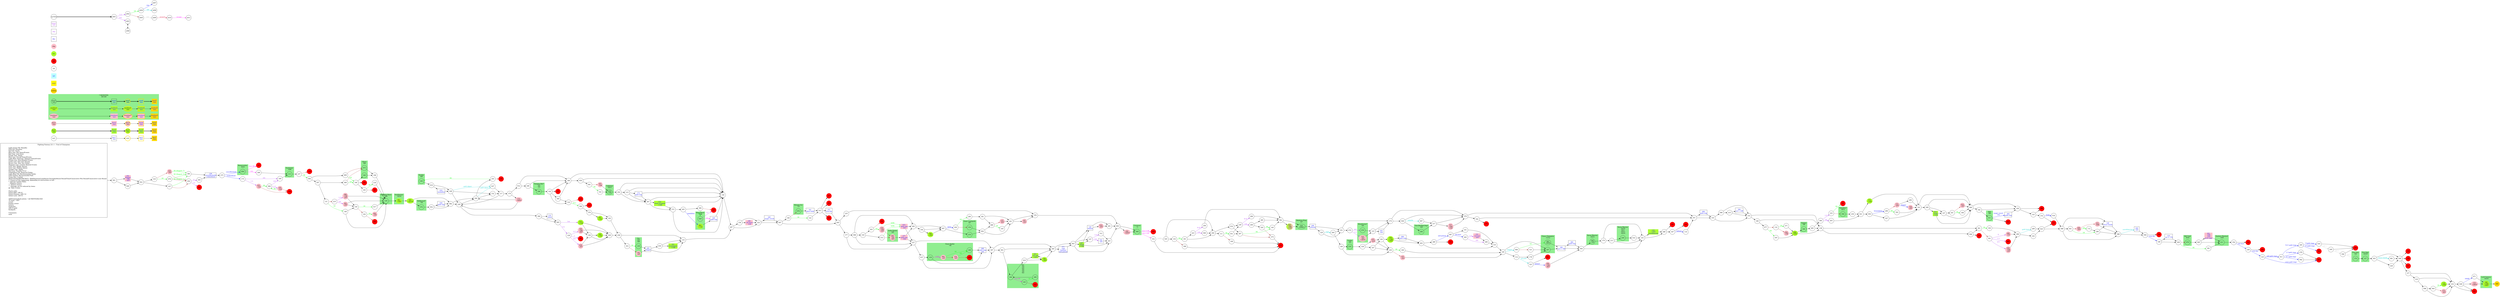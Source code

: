digraph {
	// graph defaults
	rankdir=LR
	mclimit=50
	nodesep=.3 // changes horizontal separation of nodes
	ranksep=.4 // changes vertical separation of nodes
	node [height=.7
		width=.7
		shape=ellipse
		margin=0]
	edge[weight=5]

	// a box for a graph label
	// note that you can override the defaults set above
	title [label = "Fighting Fantasy 21/--/--: Trial of Champions\n\n \
		Light Green Fill: Benefits\l \
		Pink Fill: Penalties\l \
		Red Fill: Death\l \
		Blue Text: Key Items/Events\l \
		Red Text: Lost Items\l \
		Purple Text: Shops\l \
		Blue Line: Forced Items/Events\l \
		Light Blue Text/Line: Optional Items/Events\l \
		Purple Line: Dice Related Events\l \
		Green Line: Stat Test Passed\l \
		Brown Line: Stat Test Failed\l \
		Magenta Line: Combat Related Events\l \
		Grey Text: Riddle Answer\l \
		Grey Line: Hidden Option\l \
		Orange Line: Spells\l \
		Red Line: Possible Error\l \
		Gold/Yellow Fill: Required Nodes\l \
		Light Blue Fill: Recommended Nodes\l \
		Gold Outline: Recommended Path\l \
		Green Box: Combat\l \
		SK/ST/LK/AS/AR/TM/CW/CL: Skill/Stamina/Luck/Attack Strength/Attack Round/Time/Consecutive Win Round/Consecutive Lose Round\l \
		?: Chance of this happening, depending on instructions in text\l \
		*: Special Combat Rules\l \
		-: Negative Status\l \
		+: Positive Status\l \
		^: Damage can be reduced by items\l \
		@: Take 2 items\l\l \
		Starts with:\l \
		Initial Skill: 1d6+6\l \
		Initial Stamina: 2d6+12\l \
		Initial Luck: 1d6+6\l\l \
		skill/stamina/luck potion: +all SK/ST/LK&1ILK\l \
		10 meal: +4ST\l \
		sword\l \
		leather armor\l \
		lantern\l \
		tinderbox\l \
		2d6+6 gold\l \
		backpack\l\l \
		Comments:\l \
		none\l \
		"
		shape = "box"
		margin = 0.1]

	subgraph Required {
		node [style = "filled" color = "gold" fillcolor = "gold" fontcolor = "blue" shape = "rect"]
		key3
		boo5
		dam5
		monboo5
		mondam5
		mon5
		ending [fontcolor = "black" shape = "octagon"]
		400 [fontcolor = "black" shape = "octagon"]
	}

	subgraph Required2 {
		node [style = "filled" color = "#FFF700" fillcolor = "#FFF700" fontcolor = "blue" shape = "rect"]
		req2
	}

	subgraph Recommended {
		node [penwidth = 3 color = "gold"]
		txt2
		key2 [shape = "rect" fontcolor = "blue"]
		boo3 [style = "filled" fillcolor = "greenyellow"]
		boo4 [style = "filled" fillcolor = "greenyellow"]
		dam3 [style = "filled" fillcolor = "pink"]
		dam4 [style = "filled" fillcolor = "pink"]
		monboo3 [style = "filled" fillcolor = "greenyellow"]
		monboo4 [style = "filled" fillcolor = "greenyellow"]
		mondam3 [style = "filled" fillcolor = "pink"]
		mondam4 [style = "filled" fillcolor = "pink"]
		mon3
		mon4
	}
	
	subgraph Optional {
		node [style = "filled" color = "paleturquoise1" fillcolor = "paleturquoise1" fontcolor = "blue" shape = "rect"]
		opt
	}

	subgraph Combat {
		style = "filled" color = "palegreen2"
		subgraph cluster_MONSTER {
			label = "? MONSTER\n 0/0 0/0"
			mon1 [label = "\N\n text"]
			mon2 [shape = "rect" fontcolor = "blue" label = "\N\n text"]
			mon3 [label = "\N\n text"]
			mon4 [shape = "rect" fontcolor = "blue" label = "\N\n text"]
			mon5 [shape = "rect" fontcolor = "blue" label = "\N\n text"]
			monboo1 [style = "filled" color = "greenyellow" label = "\N\n text"]
			monboo2 [shape = "rect" style = "filled" color = "greenyellow" fontcolor = "blue" label = "\N\n text"]
			monboo3 [label = "\N\n text"]
			monboo4 [shape = "rect" fontcolor = "blue" label = "\N\n text"]
			monboo5 [shape = "rect" fontcolor = "blue" label = "\N\n text"]
			mondam1 [style = "filled" color = "pink" label = "\N\n text"]
			mondam2 [shape = "rect" style = "filled" color = "pink" fontcolor = "blue" label = "\N\n text"]
			mondam3 [label = "\N\n text"]
			mondam4 [shape = "rect" fontcolor = "blue" label = "\N\n text"]
			mondam5 [shape = "rect" fontcolor = "blue" label = "\N\n text"]
		}
		
		subgraph cluster_BONECRUSHER {
			label = "Bonecrusher\n 9/10"
			056
		}
		
		subgraph cluster_EASTERNER {
			label = "Easterner\n 10/8"
			113
		}
		
		subgraph cluster_SLAVE {
			label = "Slave\n 9/8"
			073
			349
		}

		subgraph cluster_FIGHTING_SLAVE {
			label = "Fighting Slave\n 8/8"
			120
		}
		
		subgraph cluster_SOUTHERNER {
			label = "Southerner\n 10/10"
			061 [style = "filled" color = "greenyellow" label = "\N\n +4ST"]
		}
		
		subgraph cluster_HELLHOUND {
			label = "Hellhound*\n 7/6"
			374
		}
		
		subgraph cluster_ORC {
			label = "Orc\n 6/5\n 6/6"
			139
			192 [style = "filled" color = "pink" label = "\N\n -2ST"]
		}
		
		subgraph cluster_MUTANT_ORC {
			label = "Mutant Orc\n 7/7"
			076
		}
		
		subgraph cluster_CAVEMAN {
			label = "Caveman\n 7/-"
			369
		}
		
		subgraph cluster_LICHE_QUEEN {
			label = "Liche Queen\n 9/9"
			080 [style = "filled" color = "pink" label = "\N\n -3AT\n -4ST"]
		}
		
		subgraph cluster_GIANT_SPIDER {
			label = "Giant Spider\n 7/8"
			118
			064 [style = "filled" color = "pink" label = "\N\n -2ST"]
			254 [style = "filled" color = "pink" label = "\N\n -2ST"]
			108
			293 [style = "filled" color = "red"]
		}
		
		subgraph cluster_RAT {
			label = "Rat\n 3/2\n 2/2\n 3/2\n 3/2\n 4/2"
			146
			165
			389
			322 [style = "filled" color = "red"]
		}
		
		subgraph cluster_GIANT_CENTIPEDE {
			label = "Giant Centipede\n 9/7"
			154
			270
		}
		
		subgraph cluster_STRIDER {
			label = "Strider\n 9/9"
			100
		}

		subgraph cluster_VAMPIRE_BAT {
			label = "Vampire Bat*\n 5/5\n 5/4"
			186
		}
		
		subgraph cluster_COLDCLAW {
			label = "Coldclaw\n 10/11"
			219 [label = "\N\n -1AT"]
		}
		
		subgraph cluster_BONE_DEVIL {
			label = "Bone Devil\n 10/8"
			029
			063 [style = "filled" color = "greenyellow" label = "\N\n +1LK"]
		}
		
		subgraph cluster_SKELETON_KING {
			label = "Skeleton King\n 9/7"
			329 [label = "\N\n -1DMG?"]
		}
		
		subgraph cluster_TUSKER {
			label = "Tusker\n 6/6"
			279
		}
		
		subgraph cluster_CHAOS_CHAMPION {
			label = "Chaos Champion\n 11/12"
			247
			383 [label = "\N\n -2EST"]
		}
		
		subgraph cluster_XOROA_WARRIOR {
			label = "Xoroa Warrior\n 10/11"
			340 [label = "\N\n -1AT"]
		}
		
		subgraph cluster_XOROA_WARRIOR_2 {
			label = "Xoroa Warrior\n 10/10\n 9/11\n 10/11\n 10/10"
			259
		}
		
		subgraph cluster_TONGUE {
			label = "Tongue\n 5/6"
			306
		}
		
		subgraph cluster_TENTALLUS {
			label = "Tentallus*\n 8/12"
			356
		}
		
		subgraph cluster_IDOL {
			label = "Idol\n 9/6"
			311
		}
		
		subgraph cluster_HILL_TROLL {
			label = "Hill Troll\n 9/10"
			079
		}
		
		subgraph cluster_EASTERN_WARLORD {
			label = "Eastern Warlord\n 10/9"
			211
		}
		
		subgraph cluster_FIRE_IMP {
			label = "Fire Imp\n 9/4"
			176
		}
		
		subgraph cluster_FIRE_DEMON {
			label = "Fire Imp\n 10/10"
			127
		}
		
		subgraph cluster_LORD_CARNUSS {
			label = "Lord Carnuss\n 10/10"
			188 [style = "filled" color = "greenyellow" label = "\N\n +2SK\n +6ST"]
		}
		
		subgraph cluster_BLOODWORM {
			label = "Bloodworm*\n 4/4"
			234
			325 [style = "filled" color = "pink" label = "\N\n -2ST\n +2EST"]
		}
		
		subgraph cluster_TWO_HEADED_DOG {
			label = "Two-Headed Dog*\n 6/5"
			294
		}
		
		cbt
	}

	subgraph Death {
		node [style = "filled" color = "red"]
		ddt
		024
		055
		054
		062
		072
		083
		084
		086
		099
		101
		116
		158
		171
		185
		191
		207
		224
		226
		231
		242
		257
		265
		266
		276
		283
		286
		291
		293
		302
		316
		322
		324
		330
		334
		338
		343
		367
		382
		386
		387
		392
		396
	}

	subgraph Boost {
		node [style = "filled" color = "greenyellow"]
		bst
		boo1 [label = "\N\n text"]
		boo2 [shape = "rect" fontcolor = "blue" label = "\N\n text"]
		boo3 [label = "\N\n text"]
		boo4 [shape = "rect" fontcolor = "blue" label = "\N\n text"]
		boo5 [shape = "rect" fontcolor = "blue" label = "\N\n text"]
		008 [label = "\N\n +6ST"]
		053 [shape = "rect" fontcolor = "blue" label = "\N\n cloak\n +1LK"]
		057 [shape = "rect" fontcolor = "blue" label = "\N\n iron file\n +2ST"]
		095 [color = "greenyellow:pink" label = "\N\n -2SK\n +1ST"]
		097 [label = "\N\n +4ST"]
		119 [shape = "rect" fontcolor = "blue" label = "\N\n +2ST\n nuts&barries"]
		135 [label = "\N\n +4ST"]
		184 [label = "\N\n +4ST"]
		187 [shape = "rect" fontcolor = "blue" label = "\N\n shield\n +1SK"]
		233 [shape = "rect" fontcolor = "blue" label = "\N\n boots of speed\n +1SK"]
		261 [label = "\N\n +all ST"]
		313 [label = "\N\n +1LK"]
		321 [shape = "rect" fontcolor = "blue" label = "\N\n breastplate\n +1SK"]
		359 [label = "\N\n +1SK\n +5ST"]
		366 [label = "\N\n +4ST"]
		372 [label = "\N\n +3ST"]
		395 [label = "\N\n +2ST"]
	}

	subgraph Damage {
		node [style = "filled" color = "pink"]
		ddg
		dam1 [label = "\N\n text"]
		dam2 [shape = "rect" fontcolor = "blue" label = "\N\n text"]
		dam3 [label = "\N\n text"]
		dam4 [shape = "rect" fontcolor = "blue" label = "\N\n text"]
		dam5 [shape = "rect" fontcolor = "blue" label = "\N\n text"]
		010 [label = "\N\n -2ST"]
		015 [shape = "rect" fontcolor = "blue" label = "\N\n gold ring\n -3ST"]
		030 [label = "\N\n -1SK\n -2ST"]
		031 [label = "\N\n -1LK"]
		033 [label = "\N\n -4ST"]
		038 [label = "\N\n -1SK"]
		039 [label = "\N\n -2ST"]
		042 [label = "\N\n -1ST"]
		075 [label = "\N\n -2LK"]
		130 [label = "\N\n -2ST"]
		137 [label = "\N\n -4ST"]
		145 [label = "\N\n -1SK\n -3ST"]
		151 [shape = "rect" fontcolor = "blue" label = "\N\n -red dust\n -2ST"]
		153 [label = "\N\n -2ST"]
		197 [label = "\N\n -2ST"]
		199 [shape = "rect" fontcolor = "blue" label = "\N\n -all items\n -1LK"]
		201 [shape = "rect" fontcolor = "blue" label = "\N\n -2SK\n -2LK\n grub eggs"]
		200 [label = "\N\n -1d6ST"]
		214 [label = "\N\n -1d6ST"]
		216 [label = "\N\n -1SK\n -1ST"]
		225 [label = "\N\n -2ST"]
		253 [label = "\N\n -4SK"]
		255 [label = "\N\n -1LK"]
		269 [label = "\N\n -2ST"]
		273 [label = "\N\n -4ST"]
		277 [shape = "rect" fontcolor = "blue" label = "\N\n gold ring\n -1SK"]
		280 [label = "\N\n -1ST"]
		292 [shape = "rect" fontcolor = "blue" label = "\N\n flogged\n -1SK\n -4ST"]
		317 [label = "\N\n -2SK\n -1LK"]
		335 [label = "\N\n -1d6ST"]
		337 [label = "\N\n -2ST"]
		350 [label = "\N\n -1SK\n -4ST"]
		357 [label = "\N\n -1SK"]
		380 [label = "\N\n -1SK\n -2ST"]
		393 [label = "\N\n -2ST"]
	}

	subgraph Key_Item {
		node [fontcolor = "blue" shape = "rect"]
		kky
		key1 [label = "\N\n text"]
		key2 [label = "\N\n text"]
		key3 [label = "\N\n text"]
		036 [label = "\N\n gold ring"]
		060 [label = "\N\n gold ring"]
		070 [label = "\N\n medallion"]
		090 [label = "\N\n gold ring"]
		110 [label = "\N\n spear"]
		126 [label = "\N\n helmet"]
		136 [label = "\N\n sword&shield/\n trident&net"]
		149 [label = "\N\n brass hands"]
		173 [label = "\N\n gold ring"]
		180 [label = "\N\n set 2: 358"]
		209 [label = "\N\n whistle"]
		240 [label = "\N\n magic sword"]
		243 [label = "\N\n info" tooltip = "door behind pile of stones"]
		262 [label = "\N\n gold ring"]
		282 [label = "\N\n gold ring"]
		295 [label = "\N\n dagger"]
		309 [label = "\N\n info" tooltip = "hunckback is a liar"]
		314 [label = "\N\n set 3: 176"]
		326 [label = "\N\n gold ring"]
		341 [label = "\N\n glass balls"]
		344 [label = "\N\n info" tooltip = "trust not the word of axe"]
		348 [label = "\N\n gold ring\n info" tooltip = "don't drink from fountains"]
		371 [label = "\N\n iron key"]
		373 [label = "\N\n rope\n hammer\n anti-poison"]
		394 [label = "\N\n set 1: 249"]
	}
	
	subgraph Shop {
		node [fontcolor = "purple" shape = "rect"]
		shp
		shop1 [label = "\N\n text"]
	}

	mon1 -> mon2 -> mon3 -> mon4 -> mon5 [penwidth = 3]
	boo1 -> boo2 -> boo3 -> boo4 -> boo5 [penwidth = 3]
	dam1 -> dam2 -> dam3 -> dam4 -> dam5
	txt1 -> key1 -> txt2 -> key2 -> key3
	monboo1 -> monboo2 -> monboo3 -> monboo4 -> monboo5
	mondam1 -> mondam2 -> mondam3 -> mondam4 -> mondam5

	myTitle -> z001 [penwidth = 3]
	z001 -> z002 [color = "purple" fontcolor = "purple" label = "1-3"]
	z001 -> z003 [color = "purple" fontcolor = "purple" label = "4-6"]
	z002 -> z004 [color = "green" fontcolor = "green" label = "LK"]
	z002 -> z005 [color = "brown"]
	z003 -> z006 [dir = "both"]
	z004 -> z007 [color = "blue" fontcolor = "blue" label = "req"]
	z004 -> z008 [color = "cyan3" fontcolor = "cyan3" label = "-opt"]
	z005 -> z009 [color = "grey" fontcolor = "grey" label = "info"]
	z009 -> z010 [color = "crimson" fontcolor = "crimson" label = "error(?)"]
	z010 -> z011 [color = "magenta" fontcolor = "magenta" label = "escape"]
	{
		rank = same
		z003
		z006
	}

	title -> 001
	001 -> 049
	001 -> 292
	002 -> 089
	002 -> 161
	003 -> 369
	003 -> 200
	004 -> 135 [color = "green" fontcolor = "green" label = "LK"]
	004 -> 273 [color = "brown"]
	005 -> 128 [color = "purple" fontcolor = "purple" label = "1-4"]
	005 -> 313 [color = "purple" fontcolor = "purple" label = "5-6"]
	006 -> 383 [color = "green" fontcolor = "green" label = "LK"]
	006 -> 121 [color = "brown"]
	007 -> 336
	007 -> 045
	008 -> 306
	008 -> 138
	009 -> 166 [color = "green" fontcolor = "green" label = "LK"]
	009 -> 073 [color = "brown"]
	010 -> 281
	011 -> 278 [color = "blue" fontcolor = "blue" label = "1,3 gold rings"]
	011 -> 092 [color = "blue" fontcolor = "blue" label = "5,7 gold rings"]
	011 -> 345 [color = "blue" fontcolor = "blue" label = "9,11 gold rings"]
	012 -> 246
	012 -> 346
	013 -> 207
	013 -> 084
	013 -> 302
	013 -> 371
	014 -> 155
	015 -> 285
	015 -> 227
	016 -> 088
	017 -> 120
	018 -> 057
	018 -> 184
	019 -> 070
	019 -> 328
	020 -> 258
	021 -> 372
	021 -> 050
	022 -> 310
	022 -> 107
	023 -> 101
	023 -> 088
	025 -> 134
	025 -> 204
	026 -> 294
	026 -> 067 [color = "cyan3" fontcolor = "cyan3" label = "whistle"]
	026 -> 379
	027 -> 117
	028 -> 071 [color = "blue" fontcolor = "blue" label = "shield"]
	028 -> 335
	028 -> 291
	029 -> 265 [color = "purple" fontcolor = "purple" label = "1-2"]
	029 -> 326 [color = "magenta" fontcolor = "magenta" label = "win"]
	030 -> 398
	031 -> 066 [color = "green" fontcolor = "green" label = "SK"]
	031 -> 334 [color = "brown"]
	032 -> 239
	032 -> 267
	033 -> 069
	034 -> 321
	034 -> 133
	035 -> 249 [color = "grey" fontcolor = "grey" label = "set 1"]
	035 -> 286
	036 -> 082
	037 -> 118
	037 -> 397
	038 -> 008
	039 -> 104
	039 -> 020
	040 -> 204
	041 -> 296 [color = "green" fontcolor = "green" label = "LK"]
	041 -> 269 [color = "brown"]
	042 -> 120
	043 -> 126
	043 -> 187
	043 -> 157
	043 -> 221
	044 -> 340
	044 -> 155
	045 -> 235
	045 -> 177
	046 -> 224
	046 -> 361
	047 -> 244 [color = "blue" fontcolor = "blue" label = "spear"]
	047 -> 270
	048 -> 377
	048 -> 257
	048 -> 158
	048 -> 116
	049 -> 022
	050 -> 206 [color = "blue" fontcolor = "blue" label = "breastplate"]
	050 -> 327
	051 -> 239
	051 -> 267
	052 -> 036
	052 -> 082
	053 -> 147
	053 -> 069
	056 -> 343 [color = "magenta" fontcolor = "magenta" label = "lose AR"]
	056 -> 268 [color = "magenta" fontcolor = "magenta" label = "win"]
	057 -> 184
	057 -> 305
	058 -> 106 [color = "blue" fontcolor = "blue" label = "iron file"]
	058 -> 396
	059 -> 091
	059 -> 150
	060 -> 263
	061 -> 261
	063 -> 326
	064 -> 108 [color = "green" fontcolor = "green" label = "SK"]
	064 -> 254 [color = "brown"]
	065 -> 201
	065 -> 211
	066 -> 255 [color = "purple" fontcolor = "purple" label = "1-3"]
	066 -> 189 [color = "purple" fontcolor = "purple" label = "4-6"]
	067 -> 217
	068 -> 318
	068 -> 285
	068 -> 227
	069 -> 182
	069 -> 109
	070 -> 328
	071 -> 188
	073 -> 196
	074 -> 325 [color = "purple" fontcolor = "purple" label = "1-3"]
	074 -> 234 [color = "purple" fontcolor = "purple" label = "4-6"]
	075 -> 144
	075 -> 230
	076 -> 341
	077 -> 245 [color = "green" fontcolor = "green" label = "SK"]
	077 -> 132 [color = "brown"]
	078 -> 360 [color = "green" fontcolor = "green" label = "SK (flogged:-3)"]
	078 -> 250 [color = "brown"]
	079 -> 065
	080 -> 277
	081 -> 048
	082 -> 229
	082 -> 304
	085 -> 364
	085 -> 138
	087 -> 365 [color = "blue" fontcolor = "blue" label = "red dust"]
	087 -> 331
	088 -> 041
	088 -> 149
	088 -> 388
	089 -> 105 [color = "green" fontcolor = "green" label = "LK"]
	089 -> 137 [color = "brown"]
	090 -> 333
	091 -> 332 [color = "green" fontcolor = "green" label = "SK"]
	091 -> 357 [color = "brown"]
	092 -> 367
	093 -> 146
	093 -> 305
	094 -> 297
	094 -> 009
	095 -> 329
	096 -> 215
	096 -> 375
	097 -> 163
	098 -> 004
	098 -> 232
	100 -> 019
	102 -> 042 [color = "green" fontcolor = "green" label = "LK"]
	102 -> 283 [color = "brown"]
	103 -> 191 [color = "green" fontcolor = "green" label = "SK"]
	103 -> 356 [color = "brown"]
	104 -> 395
	104 -> 020
	105 -> 161
	106 -> 314
	106 -> 228
	107 -> 360 [color = "green" fontcolor = "green" label = "SK (flogged:-3)"]
	107 -> 250 [color = "brown"]
	108 -> 348
	109 -> 143
	109 -> 386
	110 -> 005
	111 -> 051 [color = "green" fontcolor = "green" label = "SK"]
	111 -> 169 [color = "brown"]
	112 -> 323 [color = "cyan3" fontcolor = "cyan3" label = "-all gold"]
	112 -> 178
	113 -> 237
	114 -> 251
	115 -> 173
	115 -> 307
	115 -> 150
	117 -> 179
	117 -> 229
	118 -> 064 [color = "magenta" fontcolor = "magenta" label = ">5AR"]
	118 -> 348
	119 -> 288
	120 -> 061
	121 -> 247
	122 -> 013
	123 -> 243
	123 -> 174
	124 -> 399 [color = "green" fontcolor = "green" label = "LK-3"]
	124 -> 024 [color = "brown"]
	125 -> 011 [color = "blue" fontcolor = "blue" label = "odd gold rings"]
	125 -> 367 [color = "blue" fontcolor = "blue" label = "even gold rings"]
	126 -> 010
	126 -> 281
	127 -> 303
	128 -> 382 [color = "purple" fontcolor = "purple" label = "1"]
	128 -> 145 [color = "purple" fontcolor = "purple" label = "2-3"]
	128 -> 039 [color = "purple" fontcolor = "purple" label = "4-6"]
	129 -> 264 [color = "cyan3" fontcolor = "cyan3" label = "rope"]
	129 -> 351
	130 -> 141
	131 -> 148 [color = "green" fontcolor = "green" label = "LK"]
	131 -> 210 [color = "brown"]
	132 -> 271 [color = "green" fontcolor = "green" label = "LK"]
	132 -> 038 [color = "brown"]
	133 -> 287
	134 -> 181 [color = "green" fontcolor = "green" label = "SK"]
	134 -> 308 [color = "brown"]
	135 -> 232
	136 -> 275
	137 -> 161
	138 -> 046
	138 -> 361
	139 -> 295
	140 -> 362
	141 -> 208
	141 -> 069
	142 -> 124
	142 -> 171
	142 -> 300
	142 -> 346
	143 -> 370
	143 -> 386
	144 -> 359
	144 -> 230
	145 -> 104
	145 -> 020
	146 -> 165 [color = "magenta" fontcolor = "magenta" label = "lose AR"]
	146 -> 018
	147 -> 241
	147 -> 069
	148 -> 159
	148 -> 120
	149 -> 388
	150 -> 287
	151 -> 260
	152 -> 117
	153 -> 130 [color = "blue" fontcolor = "blue" label = "dagger"]
	153 -> 284
	154 -> 002
	155 -> 119
	155 -> 288
	156 -> 199
	156 -> 222
	157 -> 312 [color = "purple" fontcolor = "purple" label = "1-4"]
	157 -> 344 [color = "purple" fontcolor = "purple" label = "5-6"]
	159 -> 017 [color = "green" fontcolor = "green" label = "LK"]
	159 -> 102 [color = "brown"]
	160 -> 195
	161 -> 197
	161 -> 378
	162 -> 276
	162 -> 251
	163 -> 258
	164 -> 398
	165 -> 389 [color = "green" fontcolor = "green" label = "LK"]
	165 -> 322 [color = "brown"]
	166 -> 183
	166 -> 349
	166 -> 316
	167 -> 144
	167 -> 230
	168 -> 077
	168 -> 138
	169 -> 072
	170 -> 213
	170 -> 155
	172 -> 296
	173 -> 307
	173 -> 150
	174 -> 026
	174 -> 379
	175 -> 031 [color = "purple" fontcolor = "purple" label = "1-3"]
	175 -> 189 [color = "purple" fontcolor = "purple" label = "4-6"]
	176 -> 127
	177 -> 068
	177 -> 227
	178 -> 247
	179 -> 012
	179 -> 214
	180 -> 282
	180 -> 044
	181 -> 223
	181 -> 204
	182 -> 311
	182 -> 109
	183 -> 218 [color = "green" fontcolor = "green" label = "LK"]
	183 -> 387 [color = "brown"]
	184 -> 057
	184 -> 305
	186 -> 142
	187 -> 126
	187 -> 157
	187 -> 221
	188 -> 400
	189 -> 113
	190 -> 279
	190 -> 230
	192 -> 295
	193 -> 023
	194 -> 366
	194 -> 047
	195 -> 247
	195 -> 006 [color = "cyan3" fontcolor = "cyan3" label = "dagger"]
	195 -> 112
	196 -> 120
	197 -> 378
	198 -> 069
	199 -> 222
	200 -> 369
	201 -> 211
	202 -> 136
	203 -> 021
	204 -> 111
	204 -> 032
	205 -> 063 [color = "blue" fontcolor = "blue" label = "medallion"]
	205 -> 384
	206 -> 342 [color = "green" fontcolor = "green" label = "SK"]
	206 -> 153 [color = "brown"]
	208 -> 053
	208 -> 147
	208 -> 069
	209 -> 129
	209 -> 351
	210 -> 380 [color = "purple" fontcolor = "purple" label = "1-3"]
	210 -> 393 [color = "purple" fontcolor = "purple" label = "4-6"]
	211 -> 354
	212 -> 015 [color = "green" fontcolor = "green" label = "3dSK"]
	212 -> 080 [color = "brown"]
	213 -> 259
	213 -> 155
	214 -> 229
	214 -> 304
	215 -> 394
	215 -> 375
	216 -> 015 [color = "green" fontcolor = "green" label = "3dSK"]
	216 -> 080 [color = "brown"]
	217 -> 317
	217 -> 379
	218 -> 120
	219 -> 252
	220 -> 048
	221 -> 003
	222 -> 240
	222 -> 007
	223 -> 040 [color = "purple" fontcolor = "purple" label = "2-8"]
	223 -> 256 [color = "purple" fontcolor = "purple" label = "9-12"]
	225 -> 360 [color = "green" fontcolor = "green" label = "SK (flogged:-3)"]
	225 -> 250 [color = "brown"]
	227 -> 037
	227 -> 397
	228 -> 381 [color = "green" fontcolor = "green" label = "SK"]
	228 -> 079 [color = "brown"]
	229 -> 390
	229 -> 304
	230 -> 160 [color = "green" fontcolor = "green" label = "SK"]
	230 -> 337 [color = "brown"]
	232 -> 291
	232 -> 028
	233 -> 272
	233 -> 150
	234 -> 123
	235 -> 378
	236 -> 021
	237 -> 094 [color = "green" fontcolor = "green" label = "SK"]
	237 -> 324 [color = "brown"]
	238 -> 125 [color = "blue" fontcolor = "blue" label = "iron key"]
	238 -> 266
	239 -> 248 [color = "purple" fontcolor = "purple" label = "2-8"]
	239 -> 298 [color = "purple" fontcolor = "purple" label = "9-12"]
	240 -> 007
	241 -> 198 [color = "green" fontcolor = "green" label = "LK"]
	241 -> 033 [color = "brown"]
	243 -> 174
	244 -> 290 [color = "green" fontcolor = "green" label = "SK"]
	244 -> 154 [color = "brown"]
	245 -> 008
	246 -> 186
	246 -> 346
	247 -> 180
	248 -> 320
	248 -> 385
	249 -> 358 [color = "grey" fontcolor = "grey" label = "set 2"]
	249 -> 286
	250 -> 086 [color = "purple" fontcolor = "purple" label = "1-5"]
	250 -> 202 [color = "purple" fontcolor = "purple" label = "6"]
	251 -> 090
	251 -> 333
	252 -> 115
	252 -> 307
	252 -> 150
	253 -> 149
	253 -> 388
	254 -> 108 [color = "green" fontcolor = "green" label = "SK"]
	254 -> 293 [color = "brown"]
	255 -> 066 [color = "green" fontcolor = "green" label = "SK"]
	255 -> 334 [color = "brown"]
	256 -> 362
	258 -> 353
	258 -> 133
	259 -> 014
	260 -> 315
	261 -> 374
	261 -> 082
	262 -> 109
	263 -> 315
	263 -> 289
	264 -> 190
	264 -> 351
	267 -> 140 [color = "green" fontcolor = "green" label = "SK"]
	267 -> 274 [color = "brown"]
	268 -> 113
	269 -> 172 [color = "green" fontcolor = "green" label = "LK"]
	269 -> 253 [color = "brown"]
	270 -> 002
	271 -> 008
	272 -> 205
	272 -> 150
	273 -> 232
	274 -> 072
	275 -> 056 [color = "blue" fontcolor = "blue" label = "sword&shield"]
	275 -> 175 [color = "blue" fontcolor = "blue" label = "trident&net"]
	277 -> 285
	277 -> 227
	278 -> 367
	279 -> 339
	280 -> 398
	281 -> 003
	282 -> 044
	284 -> 141
	285 -> 194
	285 -> 047
	287 -> 156
	287 -> 222
	288 -> 185
	288 -> 347
	289 -> 087 [color = "blue" fontcolor = "blue" label = "anti-poison"]
	289 -> 231
	290 -> 391
	292 -> 022
	294 -> 217
	295 -> 034
	295 -> 133
	296 -> 149
	296 -> 388
	297 -> 368
	297 -> 131
	298 -> 362
	299 -> 023
	300 -> 124
	300 -> 346
	301 -> 083 [color = "purple" fontcolor = "purple" label = "1-3"]
	301 -> 030 [color = "purple" fontcolor = "purple" label = "4-5"]
	301 -> 280 [color = "purple" fontcolor = "purple" label = "6"]
	303 -> 220
	303 -> 081 [color = "cyan3" fontcolor = "cyan3" label = "brass hands"]
	303 -> 048
	304 -> 027 [color = "cyan3" fontcolor = "cyan3" label = "-gold object"]
	304 -> 152
	304 -> 355
	305 -> 043
	305 -> 373
	306 -> 085
	307 -> 233
	307 -> 272
	307 -> 150
	308 -> 072
	309 -> 058
	310 -> 078 [color = "green" fontcolor = "green" label = "LK"]
	310 -> 225 [color = "brown"]
	311 -> 262 [color = "blue" fontcolor = "blue" label = "magic sword\n win"]
	311 -> 055
	312 -> 221
	313 -> 104
	313 -> 020
	314 -> 228
	315 -> 195
	317 -> 379
	318 -> 212
	318 -> 363
	319 -> 098
	319 -> 232
	320 -> 140 [color = "green" fontcolor = "green" label = "SK"]
	320 -> 274 [color = "brown"]
	321 -> 133
	323 -> 350 [color = "blue" fontcolor = "blue" label = "helmet"]
	323 -> 062
	325 -> 123
	326 -> 150
	327 -> 141
	328 -> 027 [color = "cyan3" fontcolor = "cyan3" label = "-gold object"]
	328 -> 152
	328 -> 229
	329 -> 209
	331 -> 315
	332 -> 219
	333 -> 096
	333 -> 375
	335 -> 188
	336 -> 122 [color = "green" fontcolor = "green" label = "LK"]
	336 -> 076 [color = "brown"]
	337 -> 195
	339 -> 075
	339 -> 167
	340 -> 170
	341 -> 013
	342 -> 141
	344 -> 221
	345 -> 035 [color = "blue" fontcolor = "blue" label = "9 gold rings"]
	345 -> 392 [color = "blue" fontcolor = "blue" label = "11 gold rings"]
	346 -> 059
	346 -> 150
	347 -> 114 [color = "blue" fontcolor = "blue" label = "helmet"]
	347 -> 226
	348 -> 397
	349 -> 196
	350 -> 044
	351 -> 074
	351 -> 174
	352 -> 025 [color = "grey" fontcolor = "grey" label = "riddle"]
	352 -> 072
	353 -> 139 [color = "green" fontcolor = "green" label = "LK"]
	353 -> 192 [color = "brown"]
	354 -> 238 [color = "blue" fontcolor = "blue" label = "red dust"]
	354 -> 330
	355 -> 100 [color = "green" fontcolor = "green" label = "SK"]
	355 -> 338 [color = "brown"]
	356 -> 236
	357 -> 219
	358 -> 176 [color = "grey" fontcolor = "grey" label = "set 3"]
	358 -> 286
	359 -> 060
	359 -> 263
	360 -> 136
	361 -> 164 [color = "green" fontcolor = "green" label = "LK"]
	361 -> 301 [color = "brown"]
	362 -> 095
	362 -> 329
	363 -> 216 [color = "green" fontcolor = "green" label = "LK"]
	363 -> 054 [color = "brown"]
	364 -> 103 [color = "purple" fontcolor = "purple" label = "1-2"]
	364 -> 203 [color = "purple" fontcolor = "purple" label = "3-6"]
	365 -> 151 [color = "purple" fontcolor = "purple" label = "1-3"]
	365 -> 260 [color = "purple" fontcolor = "purple" label = "4-6"]
	366 -> 047
	368 -> 166 [color = "green" fontcolor = "green" label = "LK"]
	368 -> 073 [color = "brown"]
	369 -> 352 [color = "magenta" fontcolor = "magenta" label = "win 4 AR"]
	369 -> 099 [color = "magenta" fontcolor = "magenta" label = "lose 4 AR"]
	370 -> 016 [color = "blue" fontcolor = "blue" label = "cloak"]
	370 -> 101
	371 -> 045
	372 -> 141
	373 -> 043
	374 -> 052
	375 -> 168
	375 -> 138
	376 -> 097
	376 -> 163
	377 -> 232
	377 -> 319
	378 -> 003
	379 -> 251
	379 -> 162
	380 -> 159
	380 -> 120
	381 -> 211
	383 -> 180
	384 -> 029 [color = "green" fontcolor = "green" label = "SK"]
	384 -> 265 [color = "brown"]
	385 -> 362
	388 -> 309 [color = "cyan3" fontcolor = "cyan3" label = "-nuts&berries"]
	388 -> 058
	389 -> 146
	390 -> 110
	390 -> 005
	391 -> 089
	391 -> 161
	393 -> 159
	393 -> 120
	394 -> 375
	395 -> 020
	397 -> 305
	397 -> 093
	398 -> 299 [color = "cyan3" fontcolor = "cyan3" label = "-gold item"]
	398 -> 193
	399 -> 242
	399 -> 376
}
